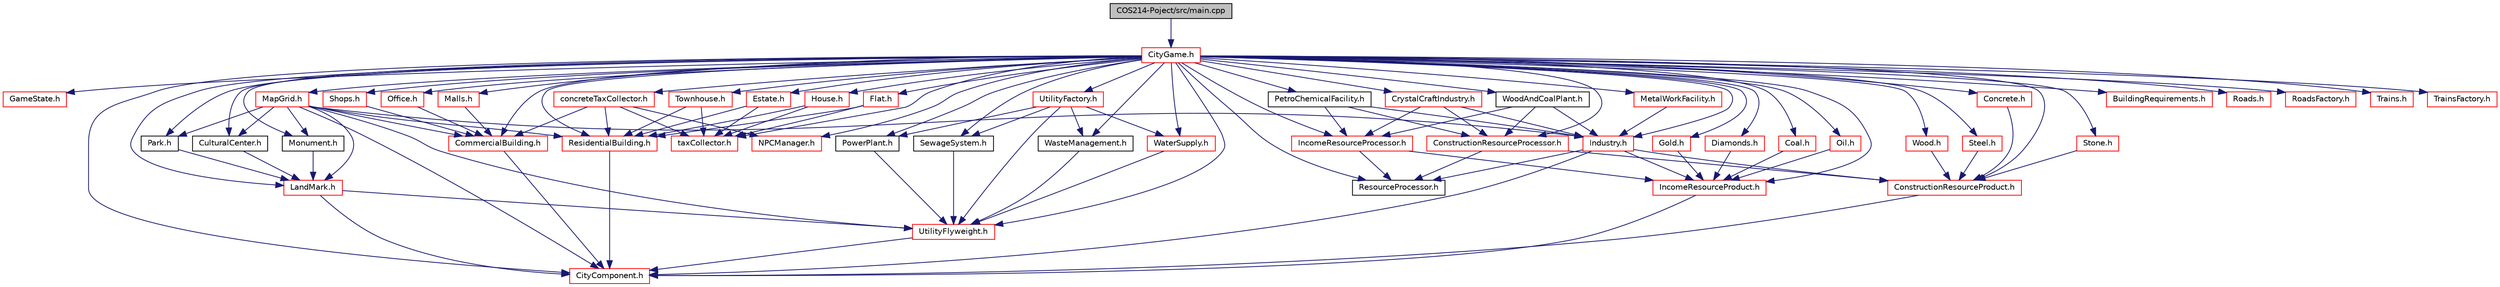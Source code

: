 digraph "COS214-Poject/src/main.cpp"
{
 // LATEX_PDF_SIZE
  edge [fontname="Helvetica",fontsize="10",labelfontname="Helvetica",labelfontsize="10"];
  node [fontname="Helvetica",fontsize="10",shape=record];
  Node1 [label="COS214-Poject/src/main.cpp",height=0.2,width=0.4,color="black", fillcolor="grey75", style="filled", fontcolor="black",tooltip=" "];
  Node1 -> Node2 [color="midnightblue",fontsize="10",style="solid",fontname="Helvetica"];
  Node2 [label="CityGame.h",height=0.2,width=0.4,color="red", fillcolor="white", style="filled",URL="$CityGame_8h.html",tooltip=" "];
  Node2 -> Node3 [color="midnightblue",fontsize="10",style="solid",fontname="Helvetica"];
  Node3 [label="GameState.h",height=0.2,width=0.4,color="red", fillcolor="white", style="filled",URL="$GameState_8h.html",tooltip=" "];
  Node2 -> Node8 [color="midnightblue",fontsize="10",style="solid",fontname="Helvetica"];
  Node8 [label="MapGrid.h",height=0.2,width=0.4,color="red", fillcolor="white", style="filled",URL="$MapGrid_8h.html",tooltip=" "];
  Node8 -> Node9 [color="midnightblue",fontsize="10",style="solid",fontname="Helvetica"];
  Node9 [label="CityComponent.h",height=0.2,width=0.4,color="red", fillcolor="white", style="filled",URL="$CityComponent_8h.html",tooltip="Abstract base class for components within the city simulation."];
  Node8 -> Node14 [color="midnightblue",fontsize="10",style="solid",fontname="Helvetica"];
  Node14 [label="UtilityFlyweight.h",height=0.2,width=0.4,color="red", fillcolor="white", style="filled",URL="$UtilityFlyweight_8h.html",tooltip=" "];
  Node14 -> Node9 [color="midnightblue",fontsize="10",style="solid",fontname="Helvetica"];
  Node8 -> Node16 [color="midnightblue",fontsize="10",style="solid",fontname="Helvetica"];
  Node16 [label="ResidentialBuilding.h",height=0.2,width=0.4,color="red", fillcolor="white", style="filled",URL="$ResidentialBuilding_8h.html",tooltip=" "];
  Node16 -> Node9 [color="midnightblue",fontsize="10",style="solid",fontname="Helvetica"];
  Node8 -> Node17 [color="midnightblue",fontsize="10",style="solid",fontname="Helvetica"];
  Node17 [label="CommercialBuilding.h",height=0.2,width=0.4,color="red", fillcolor="white", style="filled",URL="$CommercialBuilding_8h.html",tooltip=" "];
  Node17 -> Node9 [color="midnightblue",fontsize="10",style="solid",fontname="Helvetica"];
  Node8 -> Node21 [color="midnightblue",fontsize="10",style="solid",fontname="Helvetica"];
  Node21 [label="Industry.h",height=0.2,width=0.4,color="red", fillcolor="white", style="filled",URL="$Industry_8h.html",tooltip=" "];
  Node21 -> Node9 [color="midnightblue",fontsize="10",style="solid",fontname="Helvetica"];
  Node21 -> Node22 [color="midnightblue",fontsize="10",style="solid",fontname="Helvetica"];
  Node22 [label="ResourceProcessor.h",height=0.2,width=0.4,color="black", fillcolor="white", style="filled",URL="$ResourceProcessor_8h.html",tooltip=" "];
  Node21 -> Node23 [color="midnightblue",fontsize="10",style="solid",fontname="Helvetica"];
  Node23 [label="IncomeResourceProduct.h",height=0.2,width=0.4,color="red", fillcolor="white", style="filled",URL="$IncomeResourceProduct_8h.html",tooltip=" "];
  Node23 -> Node9 [color="midnightblue",fontsize="10",style="solid",fontname="Helvetica"];
  Node21 -> Node24 [color="midnightblue",fontsize="10",style="solid",fontname="Helvetica"];
  Node24 [label="ConstructionResourceProduct.h",height=0.2,width=0.4,color="red", fillcolor="white", style="filled",URL="$ConstructionResourceProduct_8h.html",tooltip=" "];
  Node24 -> Node9 [color="midnightblue",fontsize="10",style="solid",fontname="Helvetica"];
  Node8 -> Node30 [color="midnightblue",fontsize="10",style="solid",fontname="Helvetica"];
  Node30 [label="LandMark.h",height=0.2,width=0.4,color="red", fillcolor="white", style="filled",URL="$LandMark_8h.html",tooltip="Header file for the LandMark class, representing a landmark in the city."];
  Node30 -> Node9 [color="midnightblue",fontsize="10",style="solid",fontname="Helvetica"];
  Node30 -> Node14 [color="midnightblue",fontsize="10",style="solid",fontname="Helvetica"];
  Node8 -> Node31 [color="midnightblue",fontsize="10",style="solid",fontname="Helvetica"];
  Node31 [label="Monument.h",height=0.2,width=0.4,color="black", fillcolor="white", style="filled",URL="$Monument_8h.html",tooltip=" "];
  Node31 -> Node30 [color="midnightblue",fontsize="10",style="solid",fontname="Helvetica"];
  Node8 -> Node32 [color="midnightblue",fontsize="10",style="solid",fontname="Helvetica"];
  Node32 [label="Park.h",height=0.2,width=0.4,color="black", fillcolor="white", style="filled",URL="$Park_8h.html",tooltip=" "];
  Node32 -> Node30 [color="midnightblue",fontsize="10",style="solid",fontname="Helvetica"];
  Node8 -> Node33 [color="midnightblue",fontsize="10",style="solid",fontname="Helvetica"];
  Node33 [label="CulturalCenter.h",height=0.2,width=0.4,color="black", fillcolor="white", style="filled",URL="$CulturalCenter_8h.html",tooltip="Defines the CulturalCenter class, representing a landmark structure within the city."];
  Node33 -> Node30 [color="midnightblue",fontsize="10",style="solid",fontname="Helvetica"];
  Node2 -> Node9 [color="midnightblue",fontsize="10",style="solid",fontname="Helvetica"];
  Node2 -> Node16 [color="midnightblue",fontsize="10",style="solid",fontname="Helvetica"];
  Node2 -> Node40 [color="midnightblue",fontsize="10",style="solid",fontname="Helvetica"];
  Node40 [label="House.h",height=0.2,width=0.4,color="red", fillcolor="white", style="filled",URL="$House_8h.html",tooltip="Header file for the House class, representing a residential building."];
  Node40 -> Node16 [color="midnightblue",fontsize="10",style="solid",fontname="Helvetica"];
  Node40 -> Node19 [color="midnightblue",fontsize="10",style="solid",fontname="Helvetica"];
  Node19 [label="taxCollector.h",height=0.2,width=0.4,color="red", fillcolor="white", style="filled",URL="$taxCollector_8h.html",tooltip=" "];
  Node2 -> Node42 [color="midnightblue",fontsize="10",style="solid",fontname="Helvetica"];
  Node42 [label="Flat.h",height=0.2,width=0.4,color="red", fillcolor="white", style="filled",URL="$Flat_8h.html",tooltip=" "];
  Node42 -> Node16 [color="midnightblue",fontsize="10",style="solid",fontname="Helvetica"];
  Node42 -> Node19 [color="midnightblue",fontsize="10",style="solid",fontname="Helvetica"];
  Node2 -> Node43 [color="midnightblue",fontsize="10",style="solid",fontname="Helvetica"];
  Node43 [label="Townhouse.h",height=0.2,width=0.4,color="red", fillcolor="white", style="filled",URL="$Townhouse_8h.html",tooltip=" "];
  Node43 -> Node16 [color="midnightblue",fontsize="10",style="solid",fontname="Helvetica"];
  Node43 -> Node19 [color="midnightblue",fontsize="10",style="solid",fontname="Helvetica"];
  Node2 -> Node44 [color="midnightblue",fontsize="10",style="solid",fontname="Helvetica"];
  Node44 [label="Estate.h",height=0.2,width=0.4,color="red", fillcolor="white", style="filled",URL="$Estate_8h.html",tooltip=" "];
  Node44 -> Node16 [color="midnightblue",fontsize="10",style="solid",fontname="Helvetica"];
  Node44 -> Node19 [color="midnightblue",fontsize="10",style="solid",fontname="Helvetica"];
  Node2 -> Node17 [color="midnightblue",fontsize="10",style="solid",fontname="Helvetica"];
  Node2 -> Node45 [color="midnightblue",fontsize="10",style="solid",fontname="Helvetica"];
  Node45 [label="Shops.h",height=0.2,width=0.4,color="red", fillcolor="white", style="filled",URL="$Shops_8h.html",tooltip=" "];
  Node45 -> Node17 [color="midnightblue",fontsize="10",style="solid",fontname="Helvetica"];
  Node2 -> Node46 [color="midnightblue",fontsize="10",style="solid",fontname="Helvetica"];
  Node46 [label="Office.h",height=0.2,width=0.4,color="red", fillcolor="white", style="filled",URL="$Office_8h.html",tooltip=" "];
  Node46 -> Node17 [color="midnightblue",fontsize="10",style="solid",fontname="Helvetica"];
  Node2 -> Node47 [color="midnightblue",fontsize="10",style="solid",fontname="Helvetica"];
  Node47 [label="Malls.h",height=0.2,width=0.4,color="red", fillcolor="white", style="filled",URL="$Malls_8h.html",tooltip=" "];
  Node47 -> Node17 [color="midnightblue",fontsize="10",style="solid",fontname="Helvetica"];
  Node2 -> Node21 [color="midnightblue",fontsize="10",style="solid",fontname="Helvetica"];
  Node2 -> Node48 [color="midnightblue",fontsize="10",style="solid",fontname="Helvetica"];
  Node48 [label="MetalWorkFacility.h",height=0.2,width=0.4,color="red", fillcolor="white", style="filled",URL="$MetalWorkFacility_8h.html",tooltip=" "];
  Node48 -> Node21 [color="midnightblue",fontsize="10",style="solid",fontname="Helvetica"];
  Node2 -> Node49 [color="midnightblue",fontsize="10",style="solid",fontname="Helvetica"];
  Node49 [label="PetroChemicalFacility.h",height=0.2,width=0.4,color="black", fillcolor="white", style="filled",URL="$PetroChemicalFacility_8h.html",tooltip=" "];
  Node49 -> Node21 [color="midnightblue",fontsize="10",style="solid",fontname="Helvetica"];
  Node49 -> Node50 [color="midnightblue",fontsize="10",style="solid",fontname="Helvetica"];
  Node50 [label="IncomeResourceProcessor.h",height=0.2,width=0.4,color="red", fillcolor="white", style="filled",URL="$IncomeResourceProcessor_8h.html",tooltip=" "];
  Node50 -> Node22 [color="midnightblue",fontsize="10",style="solid",fontname="Helvetica"];
  Node50 -> Node23 [color="midnightblue",fontsize="10",style="solid",fontname="Helvetica"];
  Node49 -> Node51 [color="midnightblue",fontsize="10",style="solid",fontname="Helvetica"];
  Node51 [label="ConstructionResourceProcessor.h",height=0.2,width=0.4,color="red", fillcolor="white", style="filled",URL="$ConstructionResourceProcessor_8h.html",tooltip=" "];
  Node51 -> Node22 [color="midnightblue",fontsize="10",style="solid",fontname="Helvetica"];
  Node51 -> Node24 [color="midnightblue",fontsize="10",style="solid",fontname="Helvetica"];
  Node2 -> Node52 [color="midnightblue",fontsize="10",style="solid",fontname="Helvetica"];
  Node52 [label="CrystalCraftIndustry.h",height=0.2,width=0.4,color="red", fillcolor="white", style="filled",URL="$CrystalCraftIndustry_8h.html",tooltip="Declaration of the CrystalCraftIndustry class, a specific type of Industry that processes diamonds an..."];
  Node52 -> Node21 [color="midnightblue",fontsize="10",style="solid",fontname="Helvetica"];
  Node52 -> Node50 [color="midnightblue",fontsize="10",style="solid",fontname="Helvetica"];
  Node52 -> Node51 [color="midnightblue",fontsize="10",style="solid",fontname="Helvetica"];
  Node2 -> Node53 [color="midnightblue",fontsize="10",style="solid",fontname="Helvetica"];
  Node53 [label="WoodAndCoalPlant.h",height=0.2,width=0.4,color="black", fillcolor="white", style="filled",URL="$WoodAndCoalPlant_8h.html",tooltip=" "];
  Node53 -> Node21 [color="midnightblue",fontsize="10",style="solid",fontname="Helvetica"];
  Node53 -> Node50 [color="midnightblue",fontsize="10",style="solid",fontname="Helvetica"];
  Node53 -> Node51 [color="midnightblue",fontsize="10",style="solid",fontname="Helvetica"];
  Node2 -> Node30 [color="midnightblue",fontsize="10",style="solid",fontname="Helvetica"];
  Node2 -> Node32 [color="midnightblue",fontsize="10",style="solid",fontname="Helvetica"];
  Node2 -> Node31 [color="midnightblue",fontsize="10",style="solid",fontname="Helvetica"];
  Node2 -> Node33 [color="midnightblue",fontsize="10",style="solid",fontname="Helvetica"];
  Node2 -> Node14 [color="midnightblue",fontsize="10",style="solid",fontname="Helvetica"];
  Node2 -> Node54 [color="midnightblue",fontsize="10",style="solid",fontname="Helvetica"];
  Node54 [label="UtilityFactory.h",height=0.2,width=0.4,color="red", fillcolor="white", style="filled",URL="$UtilityFactory_8h.html",tooltip=" "];
  Node54 -> Node14 [color="midnightblue",fontsize="10",style="solid",fontname="Helvetica"];
  Node54 -> Node55 [color="midnightblue",fontsize="10",style="solid",fontname="Helvetica"];
  Node55 [label="PowerPlant.h",height=0.2,width=0.4,color="black", fillcolor="white", style="filled",URL="$PowerPlant_8h.html",tooltip=" "];
  Node55 -> Node14 [color="midnightblue",fontsize="10",style="solid",fontname="Helvetica"];
  Node54 -> Node56 [color="midnightblue",fontsize="10",style="solid",fontname="Helvetica"];
  Node56 [label="SewageSystem.h",height=0.2,width=0.4,color="black", fillcolor="white", style="filled",URL="$SewageSystem_8h.html",tooltip=" "];
  Node56 -> Node14 [color="midnightblue",fontsize="10",style="solid",fontname="Helvetica"];
  Node54 -> Node57 [color="midnightblue",fontsize="10",style="solid",fontname="Helvetica"];
  Node57 [label="WasteManagement.h",height=0.2,width=0.4,color="black", fillcolor="white", style="filled",URL="$WasteManagement_8h.html",tooltip=" "];
  Node57 -> Node14 [color="midnightblue",fontsize="10",style="solid",fontname="Helvetica"];
  Node54 -> Node58 [color="midnightblue",fontsize="10",style="solid",fontname="Helvetica"];
  Node58 [label="WaterSupply.h",height=0.2,width=0.4,color="red", fillcolor="white", style="filled",URL="$WaterSupply_8h.html",tooltip=" "];
  Node58 -> Node14 [color="midnightblue",fontsize="10",style="solid",fontname="Helvetica"];
  Node2 -> Node58 [color="midnightblue",fontsize="10",style="solid",fontname="Helvetica"];
  Node2 -> Node55 [color="midnightblue",fontsize="10",style="solid",fontname="Helvetica"];
  Node2 -> Node56 [color="midnightblue",fontsize="10",style="solid",fontname="Helvetica"];
  Node2 -> Node57 [color="midnightblue",fontsize="10",style="solid",fontname="Helvetica"];
  Node2 -> Node61 [color="midnightblue",fontsize="10",style="solid",fontname="Helvetica"];
  Node61 [label="concreteTaxCollector.h",height=0.2,width=0.4,color="red", fillcolor="white", style="filled",URL="$concreteTaxCollector_8h.html",tooltip=" "];
  Node61 -> Node19 [color="midnightblue",fontsize="10",style="solid",fontname="Helvetica"];
  Node61 -> Node16 [color="midnightblue",fontsize="10",style="solid",fontname="Helvetica"];
  Node61 -> Node17 [color="midnightblue",fontsize="10",style="solid",fontname="Helvetica"];
  Node61 -> Node62 [color="midnightblue",fontsize="10",style="solid",fontname="Helvetica"];
  Node62 [label="NPCManager.h",height=0.2,width=0.4,color="red", fillcolor="white", style="filled",URL="$NPCManager_8h.html",tooltip=" "];
  Node2 -> Node19 [color="midnightblue",fontsize="10",style="solid",fontname="Helvetica"];
  Node2 -> Node62 [color="midnightblue",fontsize="10",style="solid",fontname="Helvetica"];
  Node2 -> Node63 [color="midnightblue",fontsize="10",style="solid",fontname="Helvetica"];
  Node63 [label="Gold.h",height=0.2,width=0.4,color="red", fillcolor="white", style="filled",URL="$Gold_8h.html",tooltip=" "];
  Node63 -> Node23 [color="midnightblue",fontsize="10",style="solid",fontname="Helvetica"];
  Node2 -> Node64 [color="midnightblue",fontsize="10",style="solid",fontname="Helvetica"];
  Node64 [label="Diamonds.h",height=0.2,width=0.4,color="red", fillcolor="white", style="filled",URL="$Diamonds_8h.html",tooltip="Defines the Diamonds class representing an income-generating resource in the city simulation."];
  Node64 -> Node23 [color="midnightblue",fontsize="10",style="solid",fontname="Helvetica"];
  Node2 -> Node65 [color="midnightblue",fontsize="10",style="solid",fontname="Helvetica"];
  Node65 [label="Coal.h",height=0.2,width=0.4,color="red", fillcolor="white", style="filled",URL="$Coal_8h.html",tooltip=" "];
  Node65 -> Node23 [color="midnightblue",fontsize="10",style="solid",fontname="Helvetica"];
  Node2 -> Node66 [color="midnightblue",fontsize="10",style="solid",fontname="Helvetica"];
  Node66 [label="Oil.h",height=0.2,width=0.4,color="red", fillcolor="white", style="filled",URL="$Oil_8h.html",tooltip=" "];
  Node66 -> Node23 [color="midnightblue",fontsize="10",style="solid",fontname="Helvetica"];
  Node2 -> Node67 [color="midnightblue",fontsize="10",style="solid",fontname="Helvetica"];
  Node67 [label="Stone.h",height=0.2,width=0.4,color="red", fillcolor="white", style="filled",URL="$Stone_8h.html",tooltip=" "];
  Node67 -> Node24 [color="midnightblue",fontsize="10",style="solid",fontname="Helvetica"];
  Node2 -> Node68 [color="midnightblue",fontsize="10",style="solid",fontname="Helvetica"];
  Node68 [label="Wood.h",height=0.2,width=0.4,color="red", fillcolor="white", style="filled",URL="$Wood_8h.html",tooltip=" "];
  Node68 -> Node24 [color="midnightblue",fontsize="10",style="solid",fontname="Helvetica"];
  Node2 -> Node69 [color="midnightblue",fontsize="10",style="solid",fontname="Helvetica"];
  Node69 [label="Steel.h",height=0.2,width=0.4,color="red", fillcolor="white", style="filled",URL="$Steel_8h.html",tooltip=" "];
  Node69 -> Node24 [color="midnightblue",fontsize="10",style="solid",fontname="Helvetica"];
  Node2 -> Node70 [color="midnightblue",fontsize="10",style="solid",fontname="Helvetica"];
  Node70 [label="Concrete.h",height=0.2,width=0.4,color="red", fillcolor="white", style="filled",URL="$Concrete_8h.html",tooltip=" "];
  Node70 -> Node24 [color="midnightblue",fontsize="10",style="solid",fontname="Helvetica"];
  Node2 -> Node23 [color="midnightblue",fontsize="10",style="solid",fontname="Helvetica"];
  Node2 -> Node24 [color="midnightblue",fontsize="10",style="solid",fontname="Helvetica"];
  Node2 -> Node50 [color="midnightblue",fontsize="10",style="solid",fontname="Helvetica"];
  Node2 -> Node22 [color="midnightblue",fontsize="10",style="solid",fontname="Helvetica"];
  Node2 -> Node51 [color="midnightblue",fontsize="10",style="solid",fontname="Helvetica"];
  Node2 -> Node71 [color="midnightblue",fontsize="10",style="solid",fontname="Helvetica"];
  Node71 [label="BuildingRequirements.h",height=0.2,width=0.4,color="red", fillcolor="white", style="filled",URL="$BuildingRequirements_8h.html",tooltip=" "];
  Node2 -> Node72 [color="midnightblue",fontsize="10",style="solid",fontname="Helvetica"];
  Node72 [label="Roads.h",height=0.2,width=0.4,color="red", fillcolor="white", style="filled",URL="$Roads_8h.html",tooltip=" "];
  Node2 -> Node73 [color="midnightblue",fontsize="10",style="solid",fontname="Helvetica"];
  Node73 [label="RoadsFactory.h",height=0.2,width=0.4,color="red", fillcolor="white", style="filled",URL="$RoadsFactory_8h.html",tooltip=" "];
  Node2 -> Node75 [color="midnightblue",fontsize="10",style="solid",fontname="Helvetica"];
  Node75 [label="Trains.h",height=0.2,width=0.4,color="red", fillcolor="white", style="filled",URL="$Trains_8h.html",tooltip=" "];
  Node2 -> Node76 [color="midnightblue",fontsize="10",style="solid",fontname="Helvetica"];
  Node76 [label="TrainsFactory.h",height=0.2,width=0.4,color="red", fillcolor="white", style="filled",URL="$TrainsFactory_8h.html",tooltip=" "];
}
